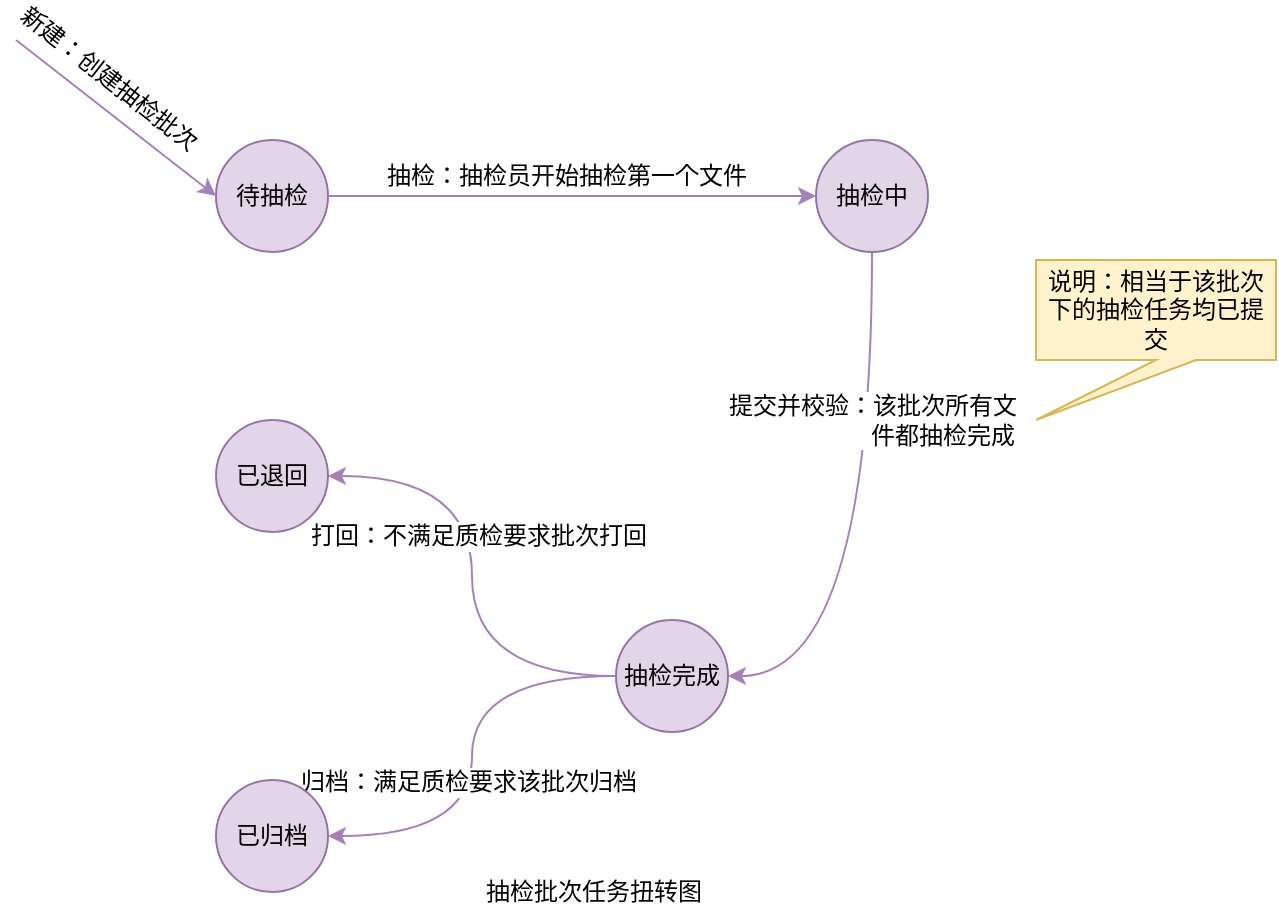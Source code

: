 <mxfile version="12.0.2" type="github" pages="1"><diagram id="_vrVeaodwKV4EjfV3NUV" name="第 1 页"><mxGraphModel dx="772" dy="500" grid="1" gridSize="10" guides="1" tooltips="1" connect="1" arrows="1" fold="1" page="1" pageScale="1" pageWidth="827" pageHeight="1169" math="0" shadow="0"><root><mxCell id="0"/><mxCell id="1" parent="0"/><mxCell id="Ghz6hhgz-yXJjxAI3aQx-10" style="edgeStyle=orthogonalEdgeStyle;curved=1;rounded=0;orthogonalLoop=1;jettySize=auto;html=1;entryX=0;entryY=0.5;entryDx=0;entryDy=0;strokeColor=#A680B8;" edge="1" parent="1" source="Ghz6hhgz-yXJjxAI3aQx-1" target="Ghz6hhgz-yXJjxAI3aQx-2"><mxGeometry relative="1" as="geometry"/></mxCell><mxCell id="Ghz6hhgz-yXJjxAI3aQx-13" value="抽检：抽检员开始抽检第一个文件" style="text;html=1;resizable=0;points=[];align=center;verticalAlign=middle;labelBackgroundColor=#ffffff;" vertex="1" connectable="0" parent="Ghz6hhgz-yXJjxAI3aQx-10"><mxGeometry x="-0.273" relative="1" as="geometry"><mxPoint x="30" y="-10" as="offset"/></mxGeometry></mxCell><mxCell id="Ghz6hhgz-yXJjxAI3aQx-1" value="待抽检" style="ellipse;whiteSpace=wrap;html=1;aspect=fixed;fillColor=#e1d5e7;strokeColor=#9673a6;" vertex="1" parent="1"><mxGeometry x="280" y="160" width="56" height="56" as="geometry"/></mxCell><mxCell id="Ghz6hhgz-yXJjxAI3aQx-7" style="edgeStyle=orthogonalEdgeStyle;curved=1;rounded=0;orthogonalLoop=1;jettySize=auto;html=1;entryX=1;entryY=0.5;entryDx=0;entryDy=0;exitX=0.5;exitY=1;exitDx=0;exitDy=0;strokeColor=#A680B8;" edge="1" parent="1" source="Ghz6hhgz-yXJjxAI3aQx-2" target="Ghz6hhgz-yXJjxAI3aQx-3"><mxGeometry relative="1" as="geometry"/></mxCell><mxCell id="Ghz6hhgz-yXJjxAI3aQx-14" value="提交并校验：该批次所有文&lt;br&gt;&amp;nbsp; &amp;nbsp; &amp;nbsp; &amp;nbsp; &amp;nbsp; &amp;nbsp; &amp;nbsp; &amp;nbsp; &amp;nbsp; &amp;nbsp; &amp;nbsp;件都抽检完成" style="text;html=1;resizable=0;points=[];align=center;verticalAlign=middle;labelBackgroundColor=#ffffff;" vertex="1" connectable="0" parent="Ghz6hhgz-yXJjxAI3aQx-7"><mxGeometry x="-0.669" relative="1" as="geometry"><mxPoint y="37" as="offset"/></mxGeometry></mxCell><mxCell id="Ghz6hhgz-yXJjxAI3aQx-2" value="抽检中" style="ellipse;whiteSpace=wrap;html=1;aspect=fixed;fillColor=#e1d5e7;strokeColor=#9673a6;" vertex="1" parent="1"><mxGeometry x="580" y="160" width="56" height="56" as="geometry"/></mxCell><mxCell id="Ghz6hhgz-yXJjxAI3aQx-8" style="edgeStyle=orthogonalEdgeStyle;curved=1;rounded=0;orthogonalLoop=1;jettySize=auto;html=1;entryX=1;entryY=0.5;entryDx=0;entryDy=0;strokeColor=#A680B8;" edge="1" parent="1" source="Ghz6hhgz-yXJjxAI3aQx-3" target="Ghz6hhgz-yXJjxAI3aQx-4"><mxGeometry relative="1" as="geometry"/></mxCell><mxCell id="Ghz6hhgz-yXJjxAI3aQx-17" value="打回：不满足质检要求批次打回" style="text;html=1;resizable=0;points=[];align=center;verticalAlign=middle;labelBackgroundColor=#ffffff;" vertex="1" connectable="0" parent="Ghz6hhgz-yXJjxAI3aQx-8"><mxGeometry x="0.582" y="12" relative="1" as="geometry"><mxPoint x="24" y="18" as="offset"/></mxGeometry></mxCell><mxCell id="Ghz6hhgz-yXJjxAI3aQx-9" style="edgeStyle=orthogonalEdgeStyle;curved=1;rounded=0;orthogonalLoop=1;jettySize=auto;html=1;exitX=0;exitY=0.5;exitDx=0;exitDy=0;entryX=1;entryY=0.5;entryDx=0;entryDy=0;strokeColor=#A680B8;" edge="1" parent="1" source="Ghz6hhgz-yXJjxAI3aQx-3" target="Ghz6hhgz-yXJjxAI3aQx-5"><mxGeometry relative="1" as="geometry"/></mxCell><mxCell id="Ghz6hhgz-yXJjxAI3aQx-20" value="归档：满足质检要求该批次归档" style="text;html=1;resizable=0;points=[];align=center;verticalAlign=middle;labelBackgroundColor=#ffffff;" vertex="1" connectable="0" parent="Ghz6hhgz-yXJjxAI3aQx-9"><mxGeometry x="0.11" y="-2" relative="1" as="geometry"><mxPoint as="offset"/></mxGeometry></mxCell><mxCell id="Ghz6hhgz-yXJjxAI3aQx-3" value="抽检完成" style="ellipse;whiteSpace=wrap;html=1;aspect=fixed;fillColor=#e1d5e7;strokeColor=#9673a6;" vertex="1" parent="1"><mxGeometry x="480" y="400" width="56" height="56" as="geometry"/></mxCell><mxCell id="Ghz6hhgz-yXJjxAI3aQx-4" value="已退回" style="ellipse;whiteSpace=wrap;html=1;aspect=fixed;fillColor=#e1d5e7;strokeColor=#9673a6;" vertex="1" parent="1"><mxGeometry x="280" y="300" width="56" height="56" as="geometry"/></mxCell><mxCell id="Ghz6hhgz-yXJjxAI3aQx-5" value="已归档" style="ellipse;whiteSpace=wrap;html=1;aspect=fixed;fillColor=#e1d5e7;strokeColor=#9673a6;" vertex="1" parent="1"><mxGeometry x="280" y="480" width="56" height="56" as="geometry"/></mxCell><mxCell id="Ghz6hhgz-yXJjxAI3aQx-11" value="" style="endArrow=classic;html=1;entryX=0;entryY=0.5;entryDx=0;entryDy=0;strokeColor=#A680B8;" edge="1" parent="1" target="Ghz6hhgz-yXJjxAI3aQx-1"><mxGeometry width="50" height="50" relative="1" as="geometry"><mxPoint x="180" y="110" as="sourcePoint"/><mxPoint x="240" y="360" as="targetPoint"/></mxGeometry></mxCell><mxCell id="Ghz6hhgz-yXJjxAI3aQx-12" value="新建：创建抽检批次" style="text;html=1;resizable=0;points=[];align=center;verticalAlign=middle;labelBackgroundColor=#ffffff;rotation=38;" vertex="1" connectable="0" parent="Ghz6hhgz-yXJjxAI3aQx-11"><mxGeometry x="-0.189" y="1" relative="1" as="geometry"><mxPoint x="4.5" y="-12" as="offset"/></mxGeometry></mxCell><mxCell id="Ghz6hhgz-yXJjxAI3aQx-15" value="说明：相当于该批次下的抽检任务均已提交" style="shape=callout;whiteSpace=wrap;html=1;perimeter=calloutPerimeter;position2=0;fillColor=#fff2cc;strokeColor=#d6b656;" vertex="1" parent="1"><mxGeometry x="690" y="220" width="120" height="80" as="geometry"/></mxCell><mxCell id="Ghz6hhgz-yXJjxAI3aQx-21" value="抽检批次任务扭转图" style="text;html=1;strokeColor=none;fillColor=none;align=center;verticalAlign=middle;whiteSpace=wrap;rounded=0;" vertex="1" parent="1"><mxGeometry x="404" y="526" width="130" height="20" as="geometry"/></mxCell></root></mxGraphModel></diagram></mxfile>